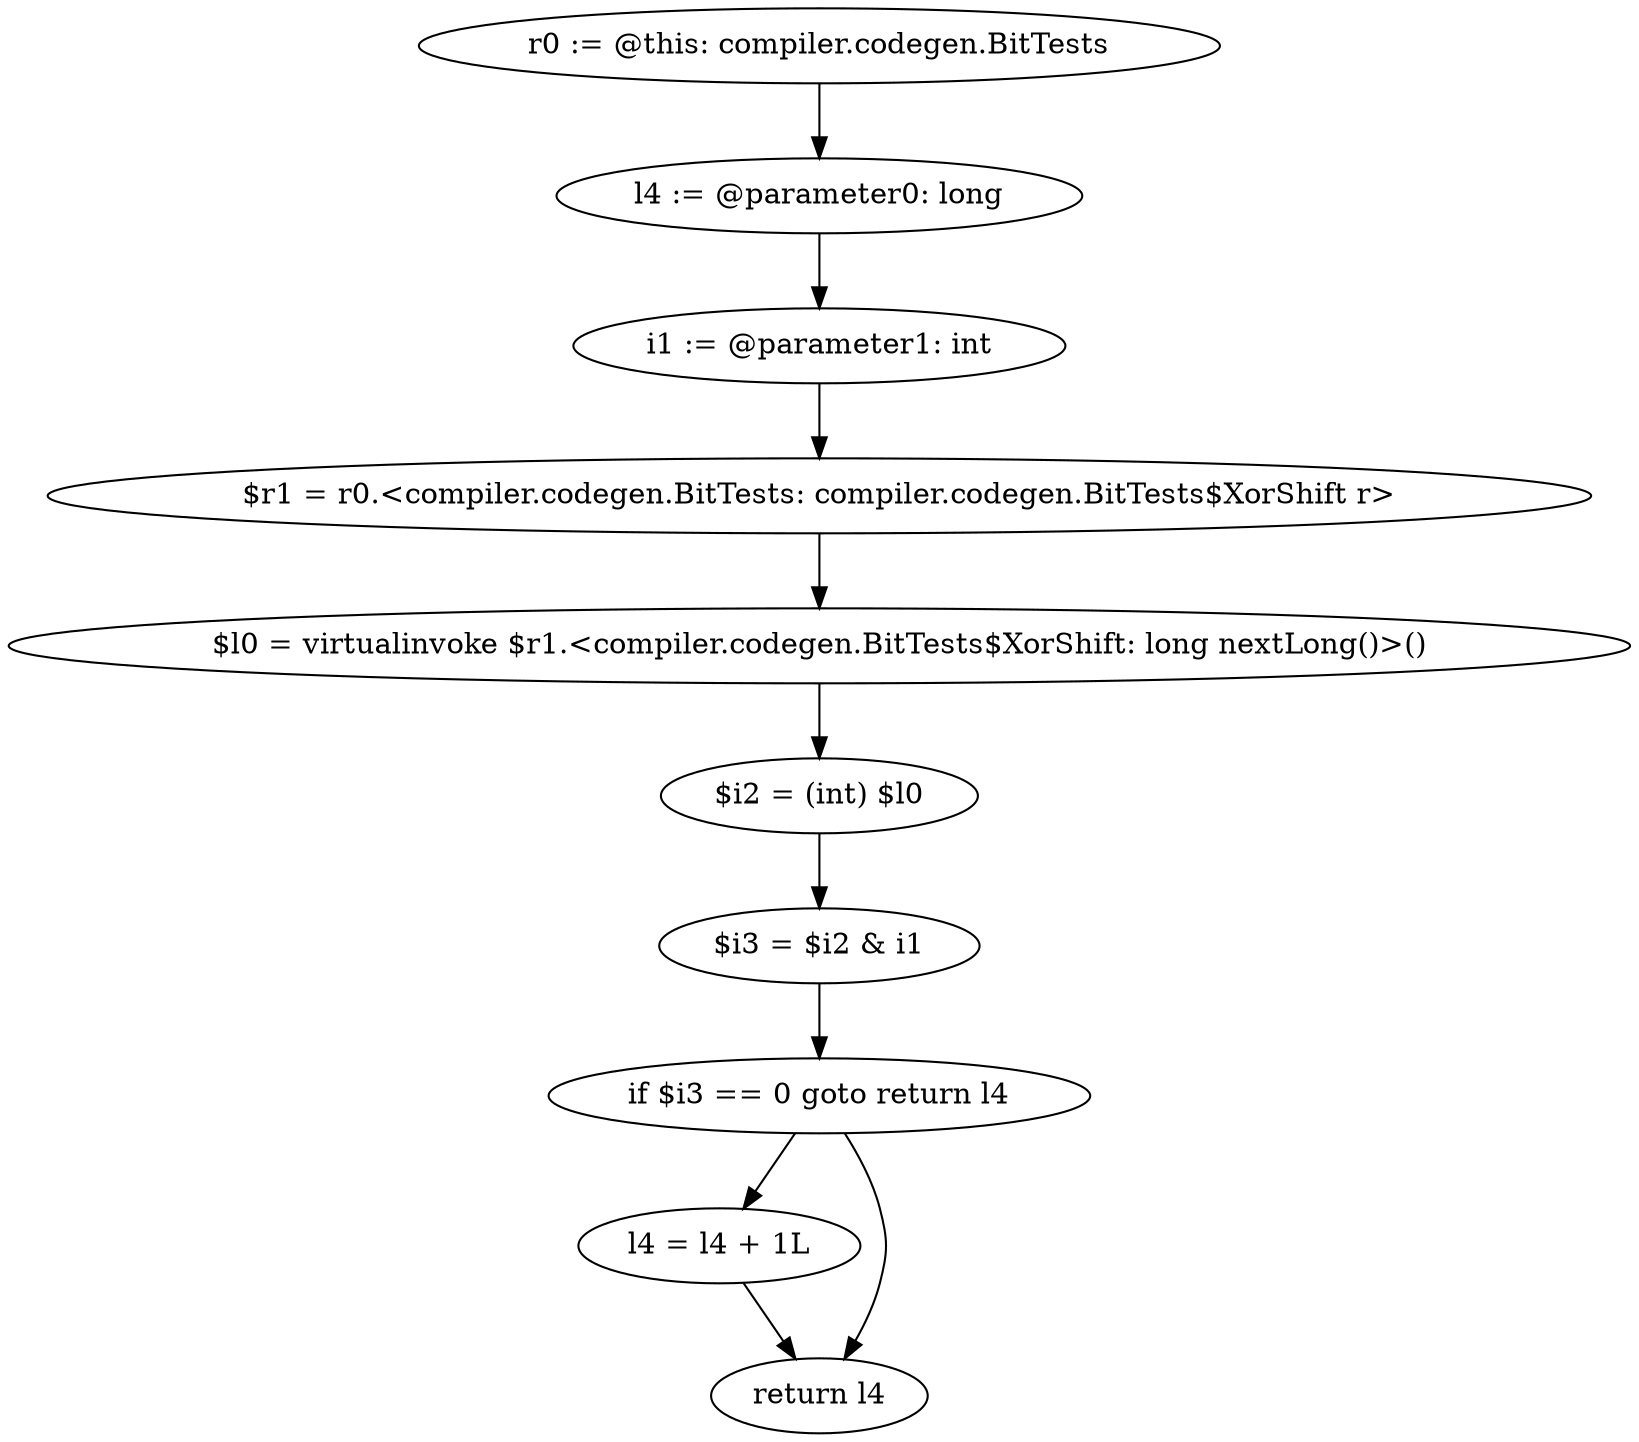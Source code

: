 digraph "unitGraph" {
    "r0 := @this: compiler.codegen.BitTests"
    "l4 := @parameter0: long"
    "i1 := @parameter1: int"
    "$r1 = r0.<compiler.codegen.BitTests: compiler.codegen.BitTests$XorShift r>"
    "$l0 = virtualinvoke $r1.<compiler.codegen.BitTests$XorShift: long nextLong()>()"
    "$i2 = (int) $l0"
    "$i3 = $i2 & i1"
    "if $i3 == 0 goto return l4"
    "l4 = l4 + 1L"
    "return l4"
    "r0 := @this: compiler.codegen.BitTests"->"l4 := @parameter0: long";
    "l4 := @parameter0: long"->"i1 := @parameter1: int";
    "i1 := @parameter1: int"->"$r1 = r0.<compiler.codegen.BitTests: compiler.codegen.BitTests$XorShift r>";
    "$r1 = r0.<compiler.codegen.BitTests: compiler.codegen.BitTests$XorShift r>"->"$l0 = virtualinvoke $r1.<compiler.codegen.BitTests$XorShift: long nextLong()>()";
    "$l0 = virtualinvoke $r1.<compiler.codegen.BitTests$XorShift: long nextLong()>()"->"$i2 = (int) $l0";
    "$i2 = (int) $l0"->"$i3 = $i2 & i1";
    "$i3 = $i2 & i1"->"if $i3 == 0 goto return l4";
    "if $i3 == 0 goto return l4"->"l4 = l4 + 1L";
    "if $i3 == 0 goto return l4"->"return l4";
    "l4 = l4 + 1L"->"return l4";
}
